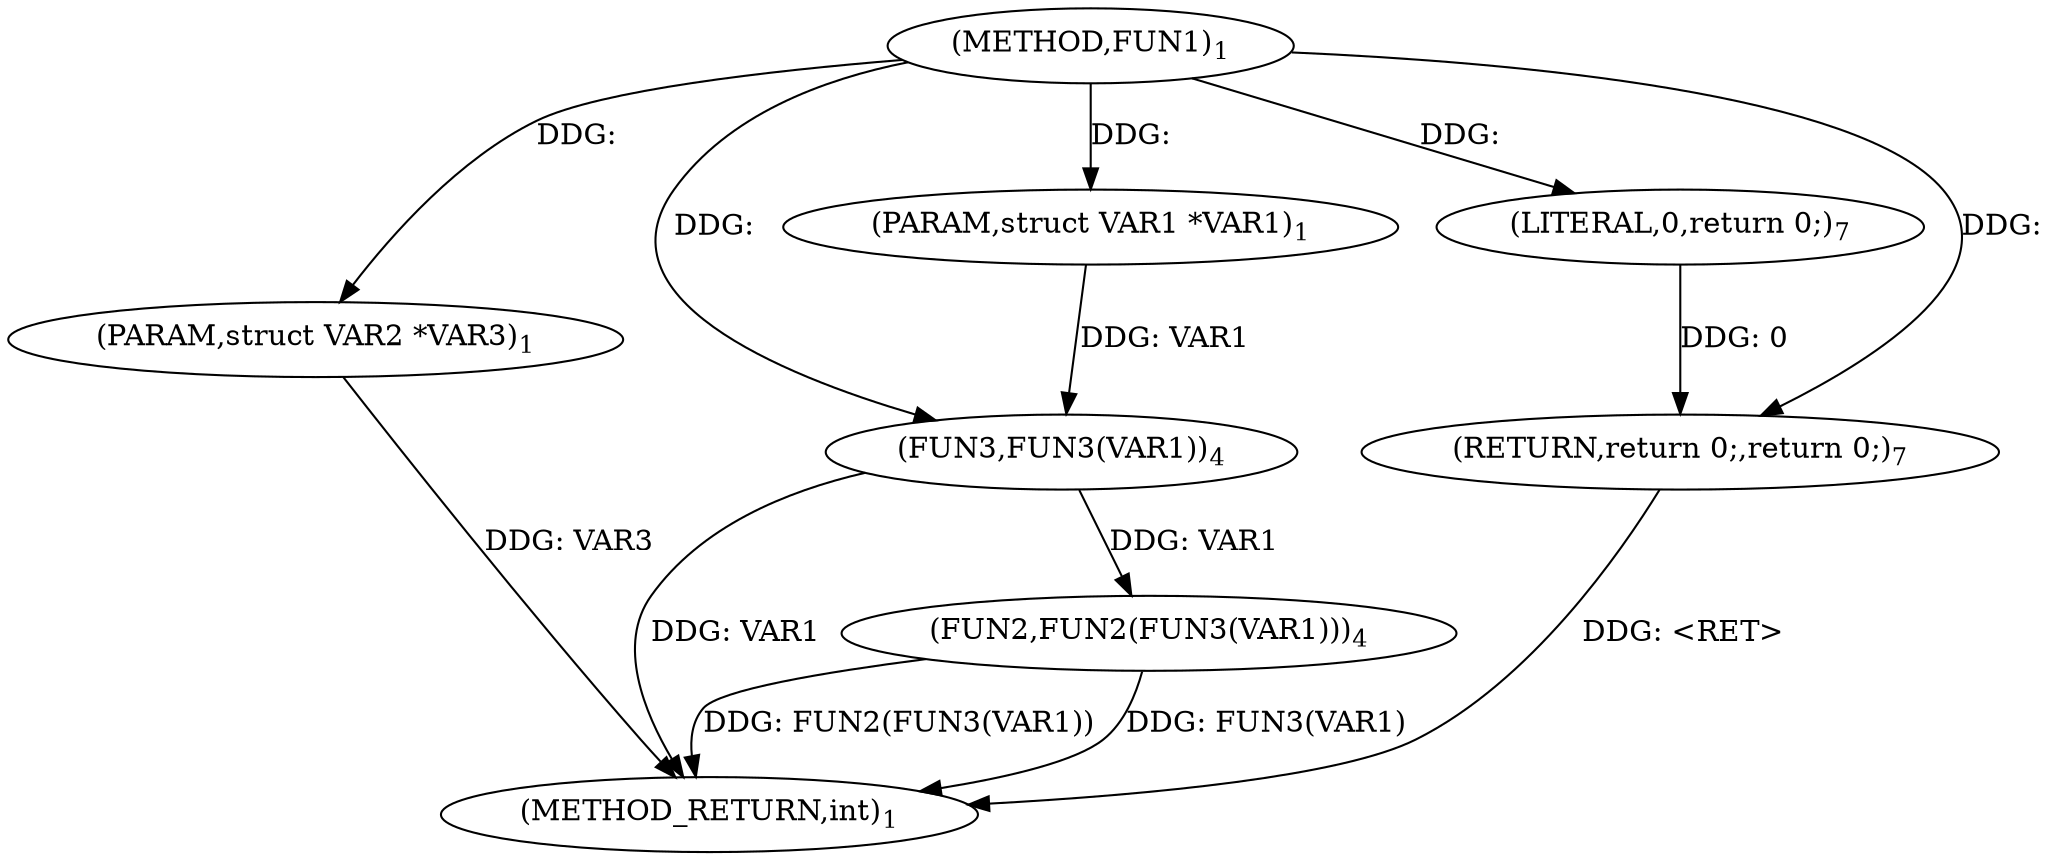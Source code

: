 digraph "FUN1" {  
"8" [label = <(METHOD,FUN1)<SUB>1</SUB>> ]
"17" [label = <(METHOD_RETURN,int)<SUB>1</SUB>> ]
"9" [label = <(PARAM,struct VAR1 *VAR1)<SUB>1</SUB>> ]
"10" [label = <(PARAM,struct VAR2 *VAR3)<SUB>1</SUB>> ]
"12" [label = <(FUN2,FUN2(FUN3(VAR1)))<SUB>4</SUB>> ]
"15" [label = <(RETURN,return 0;,return 0;)<SUB>7</SUB>> ]
"16" [label = <(LITERAL,0,return 0;)<SUB>7</SUB>> ]
"13" [label = <(FUN3,FUN3(VAR1))<SUB>4</SUB>> ]
  "15" -> "17"  [ label = "DDG: &lt;RET&gt;"] 
  "10" -> "17"  [ label = "DDG: VAR3"] 
  "13" -> "17"  [ label = "DDG: VAR1"] 
  "12" -> "17"  [ label = "DDG: FUN3(VAR1)"] 
  "12" -> "17"  [ label = "DDG: FUN2(FUN3(VAR1))"] 
  "8" -> "9"  [ label = "DDG: "] 
  "8" -> "10"  [ label = "DDG: "] 
  "16" -> "15"  [ label = "DDG: 0"] 
  "8" -> "15"  [ label = "DDG: "] 
  "13" -> "12"  [ label = "DDG: VAR1"] 
  "8" -> "16"  [ label = "DDG: "] 
  "9" -> "13"  [ label = "DDG: VAR1"] 
  "8" -> "13"  [ label = "DDG: "] 
}
